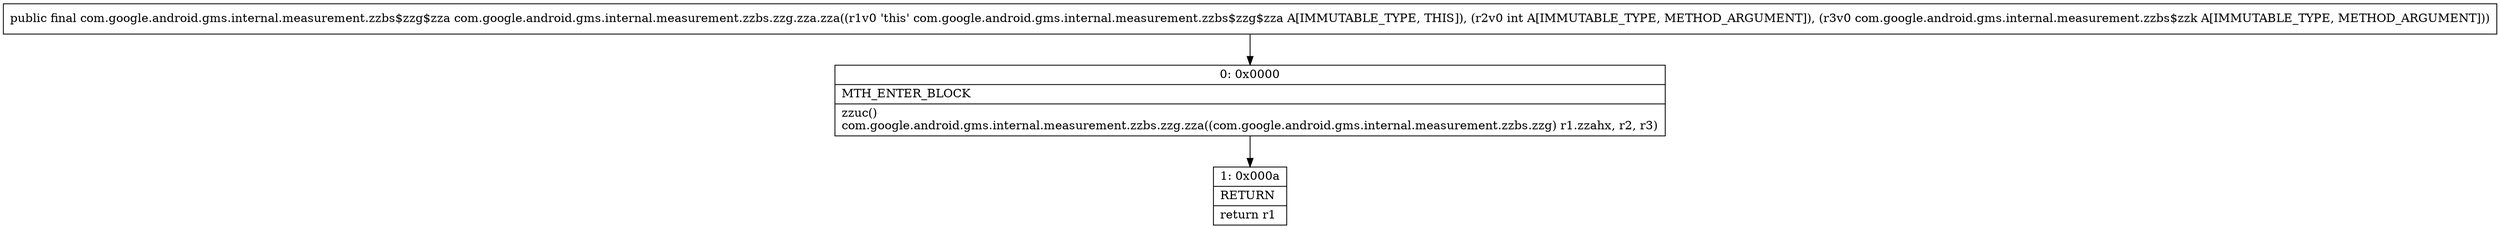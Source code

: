 digraph "CFG forcom.google.android.gms.internal.measurement.zzbs.zzg.zza.zza(ILcom\/google\/android\/gms\/internal\/measurement\/zzbs$zzk;)Lcom\/google\/android\/gms\/internal\/measurement\/zzbs$zzg$zza;" {
Node_0 [shape=record,label="{0\:\ 0x0000|MTH_ENTER_BLOCK\l|zzuc()\lcom.google.android.gms.internal.measurement.zzbs.zzg.zza((com.google.android.gms.internal.measurement.zzbs.zzg) r1.zzahx, r2, r3)\l}"];
Node_1 [shape=record,label="{1\:\ 0x000a|RETURN\l|return r1\l}"];
MethodNode[shape=record,label="{public final com.google.android.gms.internal.measurement.zzbs$zzg$zza com.google.android.gms.internal.measurement.zzbs.zzg.zza.zza((r1v0 'this' com.google.android.gms.internal.measurement.zzbs$zzg$zza A[IMMUTABLE_TYPE, THIS]), (r2v0 int A[IMMUTABLE_TYPE, METHOD_ARGUMENT]), (r3v0 com.google.android.gms.internal.measurement.zzbs$zzk A[IMMUTABLE_TYPE, METHOD_ARGUMENT])) }"];
MethodNode -> Node_0;
Node_0 -> Node_1;
}

